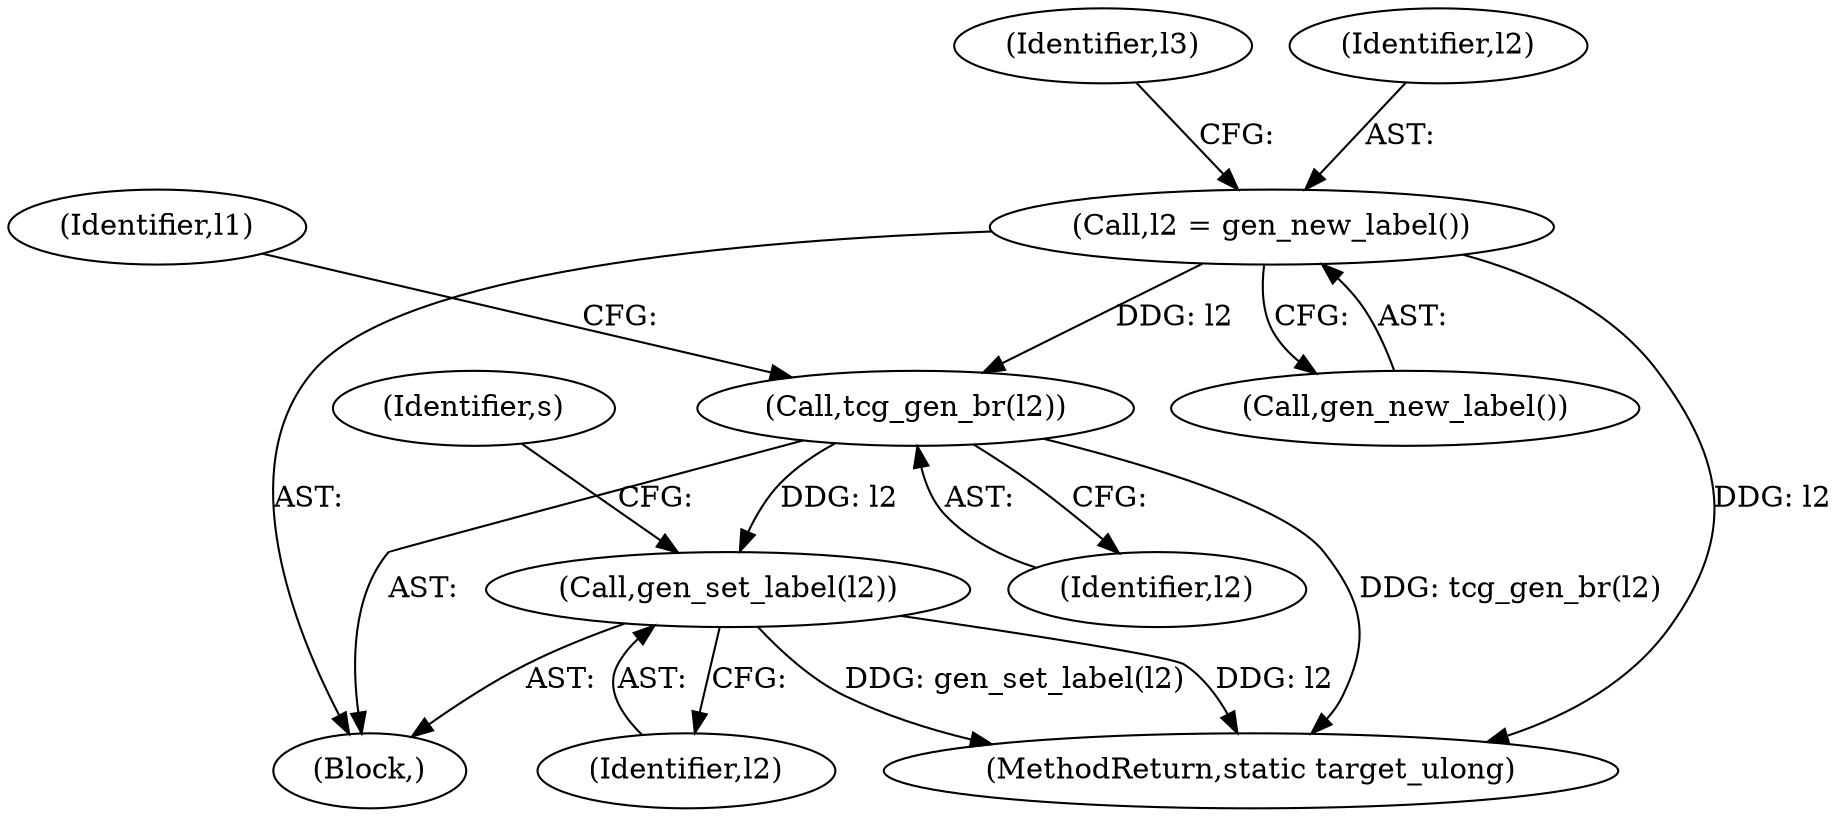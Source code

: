digraph "0_qemu_30663fd26c0307e414622c7a8607fbc04f92ec14@pointer" {
"1007910" [label="(Call,l2 = gen_new_label())"];
"1007973" [label="(Call,tcg_gen_br(l2))"];
"1007979" [label="(Call,gen_set_label(l2))"];
"1007912" [label="(Call,gen_new_label())"];
"1007910" [label="(Call,l2 = gen_new_label())"];
"1011840" [label="(MethodReturn,static target_ulong)"];
"1007973" [label="(Call,tcg_gen_br(l2))"];
"1007976" [label="(Identifier,l1)"];
"1007914" [label="(Identifier,l3)"];
"1007980" [label="(Identifier,l2)"];
"1007875" [label="(Block,)"];
"1007974" [label="(Identifier,l2)"];
"1007982" [label="(Identifier,s)"];
"1007911" [label="(Identifier,l2)"];
"1007979" [label="(Call,gen_set_label(l2))"];
"1007910" -> "1007875"  [label="AST: "];
"1007910" -> "1007912"  [label="CFG: "];
"1007911" -> "1007910"  [label="AST: "];
"1007912" -> "1007910"  [label="AST: "];
"1007914" -> "1007910"  [label="CFG: "];
"1007910" -> "1011840"  [label="DDG: l2"];
"1007910" -> "1007973"  [label="DDG: l2"];
"1007973" -> "1007875"  [label="AST: "];
"1007973" -> "1007974"  [label="CFG: "];
"1007974" -> "1007973"  [label="AST: "];
"1007976" -> "1007973"  [label="CFG: "];
"1007973" -> "1011840"  [label="DDG: tcg_gen_br(l2)"];
"1007973" -> "1007979"  [label="DDG: l2"];
"1007979" -> "1007875"  [label="AST: "];
"1007979" -> "1007980"  [label="CFG: "];
"1007980" -> "1007979"  [label="AST: "];
"1007982" -> "1007979"  [label="CFG: "];
"1007979" -> "1011840"  [label="DDG: gen_set_label(l2)"];
"1007979" -> "1011840"  [label="DDG: l2"];
}
